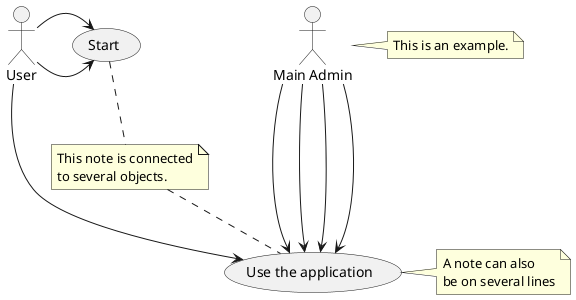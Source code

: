 @startuml
'https://plantuml.com/use-case-diagram

:Main Admin: as Admin
(Use the application) as (Use)

User -> (Start)
User -> (Start)
User --> (Use)

Admin ---> (Use)
Admin ---> (Use)
Admin ---> (Use)
Admin ---> (Use)

note right of Admin : This is an example.

note right of (Use)
A note can also
be on several lines
end note

note "This note is connected\nto several objects." as N2
(Start) .. N2
N2 .. (Use)
@enduml
